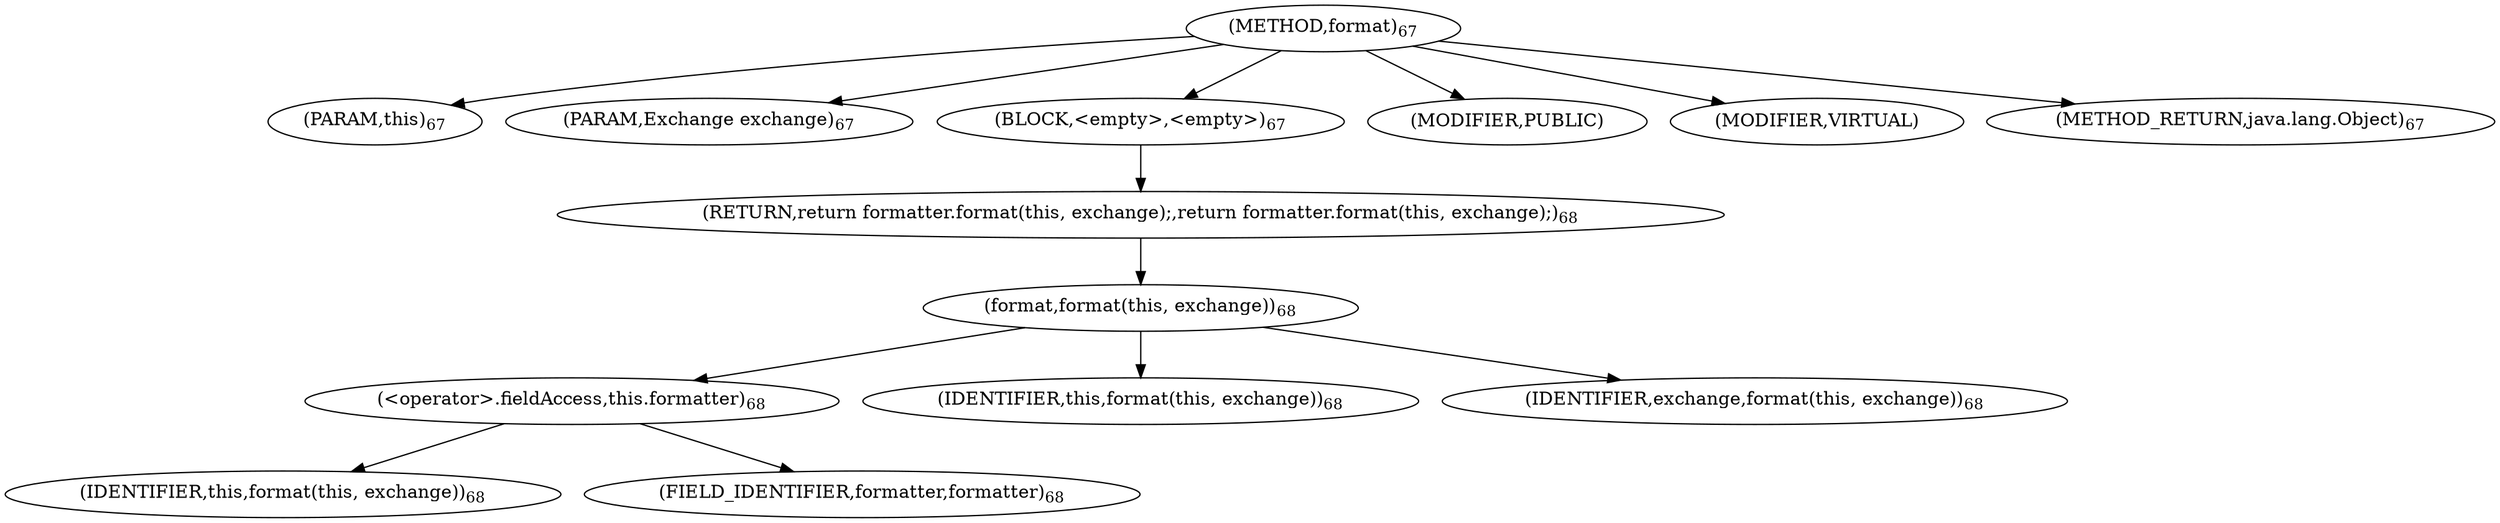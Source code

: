 digraph "format" {  
"141" [label = <(METHOD,format)<SUB>67</SUB>> ]
"13" [label = <(PARAM,this)<SUB>67</SUB>> ]
"142" [label = <(PARAM,Exchange exchange)<SUB>67</SUB>> ]
"143" [label = <(BLOCK,&lt;empty&gt;,&lt;empty&gt;)<SUB>67</SUB>> ]
"144" [label = <(RETURN,return formatter.format(this, exchange);,return formatter.format(this, exchange);)<SUB>68</SUB>> ]
"145" [label = <(format,format(this, exchange))<SUB>68</SUB>> ]
"146" [label = <(&lt;operator&gt;.fieldAccess,this.formatter)<SUB>68</SUB>> ]
"147" [label = <(IDENTIFIER,this,format(this, exchange))<SUB>68</SUB>> ]
"148" [label = <(FIELD_IDENTIFIER,formatter,formatter)<SUB>68</SUB>> ]
"12" [label = <(IDENTIFIER,this,format(this, exchange))<SUB>68</SUB>> ]
"149" [label = <(IDENTIFIER,exchange,format(this, exchange))<SUB>68</SUB>> ]
"150" [label = <(MODIFIER,PUBLIC)> ]
"151" [label = <(MODIFIER,VIRTUAL)> ]
"152" [label = <(METHOD_RETURN,java.lang.Object)<SUB>67</SUB>> ]
  "141" -> "13" 
  "141" -> "142" 
  "141" -> "143" 
  "141" -> "150" 
  "141" -> "151" 
  "141" -> "152" 
  "143" -> "144" 
  "144" -> "145" 
  "145" -> "146" 
  "145" -> "12" 
  "145" -> "149" 
  "146" -> "147" 
  "146" -> "148" 
}
